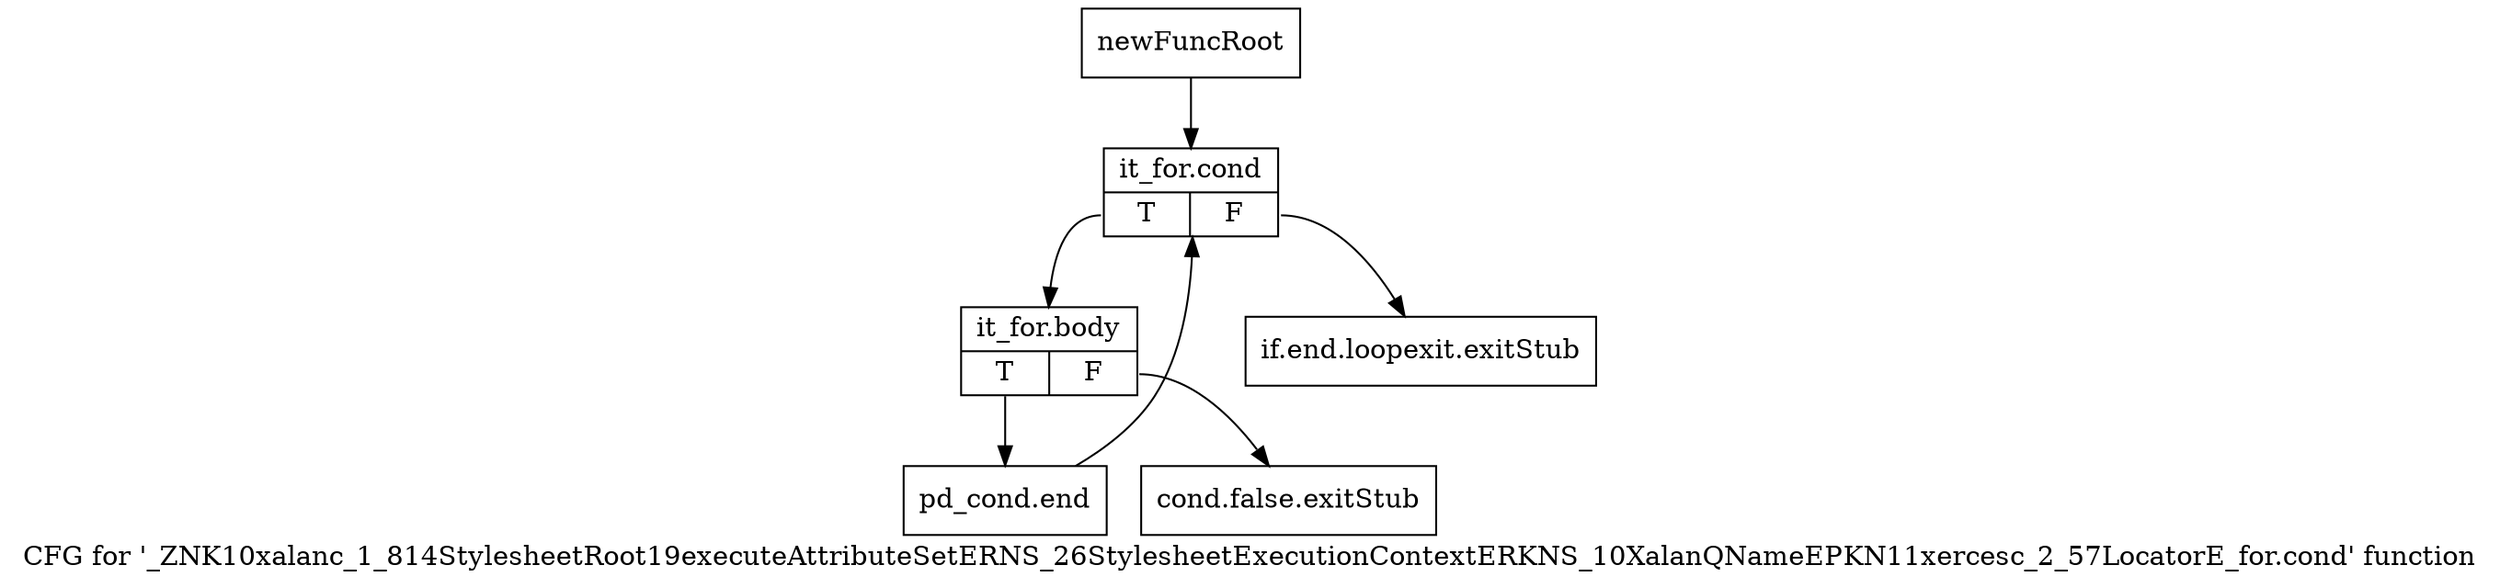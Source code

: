 digraph "CFG for '_ZNK10xalanc_1_814StylesheetRoot19executeAttributeSetERNS_26StylesheetExecutionContextERKNS_10XalanQNameEPKN11xercesc_2_57LocatorE_for.cond' function" {
	label="CFG for '_ZNK10xalanc_1_814StylesheetRoot19executeAttributeSetERNS_26StylesheetExecutionContextERKNS_10XalanQNameEPKN11xercesc_2_57LocatorE_for.cond' function";

	Node0xa09bac0 [shape=record,label="{newFuncRoot}"];
	Node0xa09bac0 -> Node0xa09bfe0;
	Node0xa09bf40 [shape=record,label="{if.end.loopexit.exitStub}"];
	Node0xa09bf90 [shape=record,label="{cond.false.exitStub}"];
	Node0xa09bfe0 [shape=record,label="{it_for.cond|{<s0>T|<s1>F}}"];
	Node0xa09bfe0:s0 -> Node0xa09c030;
	Node0xa09bfe0:s1 -> Node0xa09bf40;
	Node0xa09c030 [shape=record,label="{it_for.body|{<s0>T|<s1>F}}"];
	Node0xa09c030:s0 -> Node0xa09c080;
	Node0xa09c030:s1 -> Node0xa09bf90;
	Node0xa09c080 [shape=record,label="{pd_cond.end}"];
	Node0xa09c080 -> Node0xa09bfe0;
}
